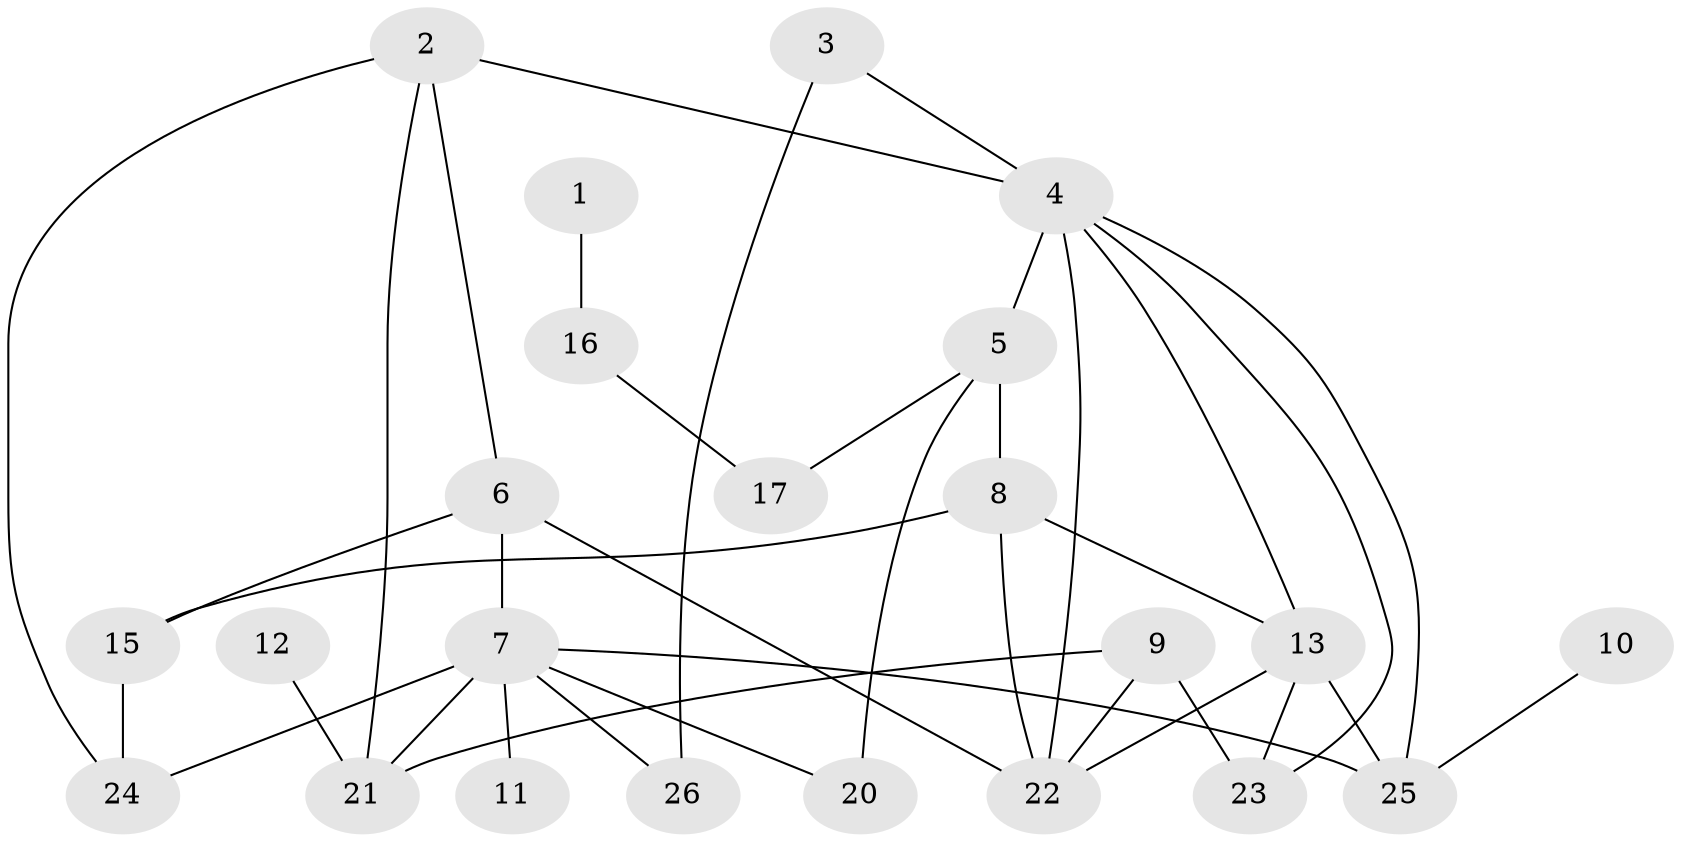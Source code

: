 // original degree distribution, {1: 0.18181818181818182, 2: 0.23636363636363636, 3: 0.2545454545454545, 5: 0.10909090909090909, 4: 0.12727272727272726, 0: 0.09090909090909091}
// Generated by graph-tools (version 1.1) at 2025/33/03/09/25 02:33:54]
// undirected, 23 vertices, 37 edges
graph export_dot {
graph [start="1"]
  node [color=gray90,style=filled];
  1;
  2;
  3;
  4;
  5;
  6;
  7;
  8;
  9;
  10;
  11;
  12;
  13;
  15;
  16;
  17;
  20;
  21;
  22;
  23;
  24;
  25;
  26;
  1 -- 16 [weight=1.0];
  2 -- 4 [weight=1.0];
  2 -- 6 [weight=1.0];
  2 -- 21 [weight=1.0];
  2 -- 24 [weight=1.0];
  3 -- 4 [weight=1.0];
  3 -- 26 [weight=1.0];
  4 -- 5 [weight=2.0];
  4 -- 13 [weight=1.0];
  4 -- 22 [weight=1.0];
  4 -- 23 [weight=1.0];
  4 -- 25 [weight=1.0];
  5 -- 8 [weight=1.0];
  5 -- 17 [weight=1.0];
  5 -- 20 [weight=1.0];
  6 -- 7 [weight=1.0];
  6 -- 15 [weight=1.0];
  6 -- 22 [weight=1.0];
  7 -- 11 [weight=2.0];
  7 -- 20 [weight=1.0];
  7 -- 21 [weight=1.0];
  7 -- 24 [weight=1.0];
  7 -- 25 [weight=1.0];
  7 -- 26 [weight=1.0];
  8 -- 13 [weight=1.0];
  8 -- 15 [weight=1.0];
  8 -- 22 [weight=1.0];
  9 -- 21 [weight=1.0];
  9 -- 22 [weight=1.0];
  9 -- 23 [weight=1.0];
  10 -- 25 [weight=1.0];
  12 -- 21 [weight=1.0];
  13 -- 22 [weight=1.0];
  13 -- 23 [weight=1.0];
  13 -- 25 [weight=2.0];
  15 -- 24 [weight=1.0];
  16 -- 17 [weight=1.0];
}
